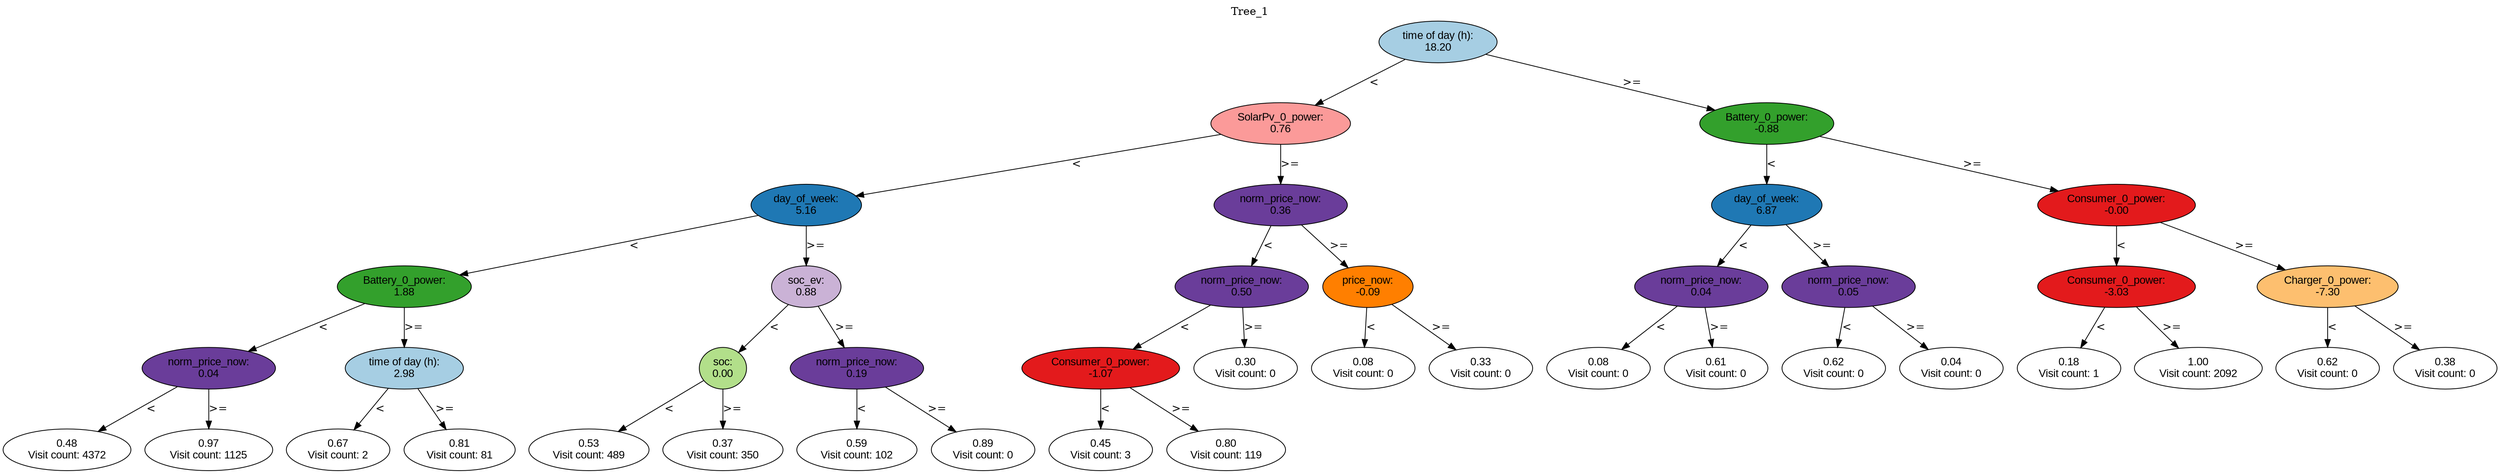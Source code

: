 digraph BST {
    node [fontname="Arial" style=filled colorscheme=paired12];
    0 [ label = "time of day (h):
18.20" fillcolor=1];
    1 [ label = "SolarPv_0_power:
0.76" fillcolor=5];
    2 [ label = "day_of_week:
5.16" fillcolor=2];
    3 [ label = "Battery_0_power:
1.88" fillcolor=4];
    4 [ label = "norm_price_now:
0.04" fillcolor=10];
    5 [ label = "0.48
Visit count: 4372" fillcolor=white];
    6 [ label = "0.97
Visit count: 1125" fillcolor=white];
    7 [ label = "time of day (h):
2.98" fillcolor=1];
    8 [ label = "0.67
Visit count: 2" fillcolor=white];
    9 [ label = "0.81
Visit count: 81" fillcolor=white];
    10 [ label = "soc_ev:
0.88" fillcolor=9];
    11 [ label = "soc:
0.00" fillcolor=3];
    12 [ label = "0.53
Visit count: 489" fillcolor=white];
    13 [ label = "0.37
Visit count: 350" fillcolor=white];
    14 [ label = "norm_price_now:
0.19" fillcolor=10];
    15 [ label = "0.59
Visit count: 102" fillcolor=white];
    16 [ label = "0.89
Visit count: 0" fillcolor=white];
    17 [ label = "norm_price_now:
0.36" fillcolor=10];
    18 [ label = "norm_price_now:
0.50" fillcolor=10];
    19 [ label = "Consumer_0_power:
-1.07" fillcolor=6];
    20 [ label = "0.45
Visit count: 3" fillcolor=white];
    21 [ label = "0.80
Visit count: 119" fillcolor=white];
    22 [ label = "0.30
Visit count: 0" fillcolor=white];
    23 [ label = "price_now:
-0.09" fillcolor=8];
    24 [ label = "0.08
Visit count: 0" fillcolor=white];
    25 [ label = "0.33
Visit count: 0" fillcolor=white];
    26 [ label = "Battery_0_power:
-0.88" fillcolor=4];
    27 [ label = "day_of_week:
6.87" fillcolor=2];
    28 [ label = "norm_price_now:
0.04" fillcolor=10];
    29 [ label = "0.08
Visit count: 0" fillcolor=white];
    30 [ label = "0.61
Visit count: 0" fillcolor=white];
    31 [ label = "norm_price_now:
0.05" fillcolor=10];
    32 [ label = "0.62
Visit count: 0" fillcolor=white];
    33 [ label = "0.04
Visit count: 0" fillcolor=white];
    34 [ label = "Consumer_0_power:
-0.00" fillcolor=6];
    35 [ label = "Consumer_0_power:
-3.03" fillcolor=6];
    36 [ label = "0.18
Visit count: 1" fillcolor=white];
    37 [ label = "1.00
Visit count: 2092" fillcolor=white];
    38 [ label = "Charger_0_power:
-7.30" fillcolor=7];
    39 [ label = "0.62
Visit count: 0" fillcolor=white];
    40 [ label = "0.38
Visit count: 0" fillcolor=white];

    0  -> 1[ label = "<"];
    0  -> 26[ label = ">="];
    1  -> 2[ label = "<"];
    1  -> 17[ label = ">="];
    2  -> 3[ label = "<"];
    2  -> 10[ label = ">="];
    3  -> 4[ label = "<"];
    3  -> 7[ label = ">="];
    4  -> 5[ label = "<"];
    4  -> 6[ label = ">="];
    7  -> 8[ label = "<"];
    7  -> 9[ label = ">="];
    10  -> 11[ label = "<"];
    10  -> 14[ label = ">="];
    11  -> 12[ label = "<"];
    11  -> 13[ label = ">="];
    14  -> 15[ label = "<"];
    14  -> 16[ label = ">="];
    17  -> 18[ label = "<"];
    17  -> 23[ label = ">="];
    18  -> 19[ label = "<"];
    18  -> 22[ label = ">="];
    19  -> 20[ label = "<"];
    19  -> 21[ label = ">="];
    23  -> 24[ label = "<"];
    23  -> 25[ label = ">="];
    26  -> 27[ label = "<"];
    26  -> 34[ label = ">="];
    27  -> 28[ label = "<"];
    27  -> 31[ label = ">="];
    28  -> 29[ label = "<"];
    28  -> 30[ label = ">="];
    31  -> 32[ label = "<"];
    31  -> 33[ label = ">="];
    34  -> 35[ label = "<"];
    34  -> 38[ label = ">="];
    35  -> 36[ label = "<"];
    35  -> 37[ label = ">="];
    38  -> 39[ label = "<"];
    38  -> 40[ label = ">="];

    labelloc="t";
    label="Tree_1";
}